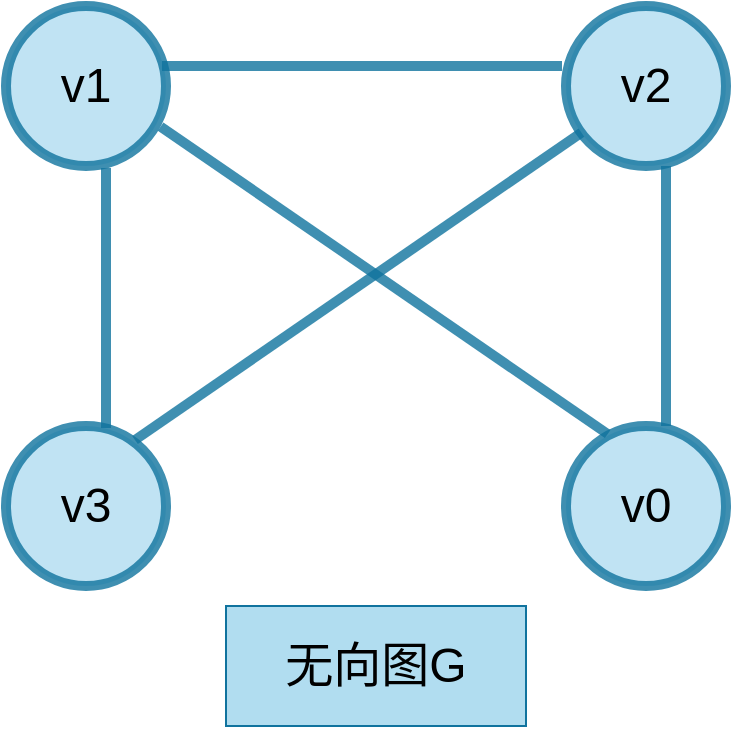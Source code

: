 <mxfile version="21.3.2" type="github">
  <diagram name="第 1 页" id="XQk2WVKKXpx08qQF4OFa">
    <mxGraphModel dx="1379" dy="796" grid="1" gridSize="10" guides="1" tooltips="1" connect="1" arrows="1" fold="1" page="1" pageScale="1" pageWidth="827" pageHeight="1169" math="0" shadow="0">
      <root>
        <mxCell id="0" />
        <mxCell id="1" parent="0" />
        <mxCell id="_RT_M6gS96k-C6BAZeCW-9" value="&lt;font style=&quot;font-size: 24px;&quot;&gt;v1&lt;/font&gt;" style="ellipse;whiteSpace=wrap;html=1;aspect=fixed;strokeWidth=5;strokeColor=#10739e;shadow=0;opacity=80;snapToPoint=1;fixDash=0;metaEdit=0;backgroundOutline=0;fillColor=#b1ddf0;" parent="1" vertex="1">
          <mxGeometry x="210" y="180" width="80" height="80" as="geometry" />
        </mxCell>
        <mxCell id="_RT_M6gS96k-C6BAZeCW-10" value="&lt;font style=&quot;font-size: 24px;&quot;&gt;v0&lt;/font&gt;" style="ellipse;whiteSpace=wrap;html=1;aspect=fixed;strokeWidth=5;strokeColor=#10739e;shadow=0;opacity=80;snapToPoint=1;fixDash=0;metaEdit=0;backgroundOutline=0;fillColor=#b1ddf0;" parent="1" vertex="1">
          <mxGeometry x="490" y="390" width="80" height="80" as="geometry" />
        </mxCell>
        <mxCell id="_RT_M6gS96k-C6BAZeCW-11" value="&lt;font style=&quot;font-size: 24px;&quot;&gt;v3&lt;/font&gt;" style="ellipse;whiteSpace=wrap;html=1;aspect=fixed;strokeWidth=5;strokeColor=#10739e;shadow=0;opacity=80;snapToPoint=1;fixDash=0;metaEdit=0;backgroundOutline=0;fillColor=#b1ddf0;" parent="1" vertex="1">
          <mxGeometry x="210" y="390" width="80" height="80" as="geometry" />
        </mxCell>
        <mxCell id="_RT_M6gS96k-C6BAZeCW-12" value="&lt;font style=&quot;font-size: 24px;&quot;&gt;v2&lt;/font&gt;" style="ellipse;whiteSpace=wrap;html=1;aspect=fixed;strokeWidth=5;strokeColor=#10739e;shadow=0;opacity=80;snapToPoint=1;fixDash=0;metaEdit=0;backgroundOutline=0;fillColor=#b1ddf0;" parent="1" vertex="1">
          <mxGeometry x="490" y="180" width="80" height="80" as="geometry" />
        </mxCell>
        <mxCell id="_RT_M6gS96k-C6BAZeCW-13" value="" style="endArrow=none;html=1;rounded=0;exitX=1;exitY=0.5;exitDx=0;exitDy=0;entryX=0;entryY=0.5;entryDx=0;entryDy=0;strokeWidth=5;strokeColor=#10739e;shadow=0;opacity=80;snapToPoint=1;fixDash=0;metaEdit=0;backgroundOutline=0;endFill=0;startArrow=none;startFill=0;fillColor=#b1ddf0;" parent="1" edge="1">
          <mxGeometry width="50" height="50" relative="1" as="geometry">
            <mxPoint x="288" y="210" as="sourcePoint" />
            <mxPoint x="488.0" y="210" as="targetPoint" />
            <Array as="points">
              <mxPoint x="348" y="210" />
            </Array>
          </mxGeometry>
        </mxCell>
        <mxCell id="_RT_M6gS96k-C6BAZeCW-14" value="" style="endArrow=none;html=1;rounded=0;entryX=0;entryY=1;entryDx=0;entryDy=0;strokeWidth=5;strokeColor=#10739e;shadow=0;opacity=80;snapToPoint=1;fixDash=0;metaEdit=0;backgroundOutline=0;endFill=0;fillColor=#b1ddf0;startArrow=none;startFill=0;" parent="1" edge="1">
          <mxGeometry width="50" height="50" relative="1" as="geometry">
            <mxPoint x="274.5" y="397" as="sourcePoint" />
            <mxPoint x="497.716" y="243.284" as="targetPoint" />
          </mxGeometry>
        </mxCell>
        <mxCell id="_RT_M6gS96k-C6BAZeCW-15" value="" style="endArrow=none;html=1;rounded=0;exitX=1;exitY=1;exitDx=0;exitDy=0;strokeWidth=5;strokeColor=#10739e;shadow=0;opacity=80;snapToPoint=1;fixDash=0;metaEdit=0;backgroundOutline=0;endFill=0;fillColor=#b1ddf0;startArrow=none;startFill=0;" parent="1" edge="1">
          <mxGeometry width="50" height="50" relative="1" as="geometry">
            <mxPoint x="287.284" y="240.284" as="sourcePoint" />
            <mxPoint x="510.833" y="394" as="targetPoint" />
          </mxGeometry>
        </mxCell>
        <mxCell id="_RT_M6gS96k-C6BAZeCW-16" value="" style="endArrow=none;html=1;rounded=0;exitX=0.5;exitY=1;exitDx=0;exitDy=0;entryX=0.5;entryY=0;entryDx=0;entryDy=0;strokeWidth=5;strokeColor=#10739e;shadow=0;opacity=80;snapToPoint=1;fixDash=0;metaEdit=0;backgroundOutline=0;endFill=0;startArrow=none;startFill=0;fillColor=#b1ddf0;" parent="1" edge="1">
          <mxGeometry width="50" height="50" relative="1" as="geometry">
            <mxPoint x="260" y="261" as="sourcePoint" />
            <mxPoint x="260" y="391" as="targetPoint" />
          </mxGeometry>
        </mxCell>
        <mxCell id="_RT_M6gS96k-C6BAZeCW-17" value="" style="endArrow=none;html=1;rounded=0;exitX=0.5;exitY=1;exitDx=0;exitDy=0;strokeWidth=5;strokeColor=#10739e;shadow=0;opacity=80;snapToPoint=1;fixDash=0;metaEdit=0;backgroundOutline=0;endFill=0;startArrow=none;startFill=0;fillColor=#b1ddf0;" parent="1" edge="1">
          <mxGeometry width="50" height="50" relative="1" as="geometry">
            <mxPoint x="540" y="260" as="sourcePoint" />
            <mxPoint x="540" y="390" as="targetPoint" />
          </mxGeometry>
        </mxCell>
        <mxCell id="_RT_M6gS96k-C6BAZeCW-18" value="&lt;font style=&quot;font-size: 24px;&quot;&gt;无向图G&lt;/font&gt;" style="rounded=0;whiteSpace=wrap;html=1;fillColor=#b1ddf0;strokeColor=#10739e;" parent="1" vertex="1">
          <mxGeometry x="320" y="480" width="150" height="60" as="geometry" />
        </mxCell>
      </root>
    </mxGraphModel>
  </diagram>
</mxfile>
